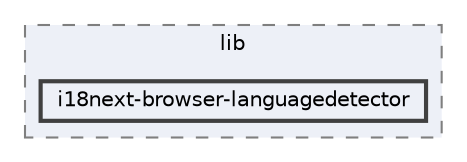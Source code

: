 digraph "D:/Projects/SECUiDEA_ERP/SECUiDEA_ERP_Server/SECUiDEA_ERP_Server/obj/Release/net8.0/PubTmp/Out/wwwroot/lib/i18next-browser-languagedetector"
{
 // LATEX_PDF_SIZE
  bgcolor="transparent";
  edge [fontname=Helvetica,fontsize=10,labelfontname=Helvetica,labelfontsize=10];
  node [fontname=Helvetica,fontsize=10,shape=box,height=0.2,width=0.4];
  compound=true
  subgraph clusterdir_a98acd43802440b10510cb234bcb5467 {
    graph [ bgcolor="#edf0f7", pencolor="grey50", label="lib", fontname=Helvetica,fontsize=10 style="filled,dashed", URL="dir_a98acd43802440b10510cb234bcb5467.html",tooltip=""]
  dir_61a20301c06e4a9a524ee61be4b34752 [label="i18next-browser-languagedetector", fillcolor="#edf0f7", color="grey25", style="filled,bold", URL="dir_61a20301c06e4a9a524ee61be4b34752.html",tooltip=""];
  }
}
